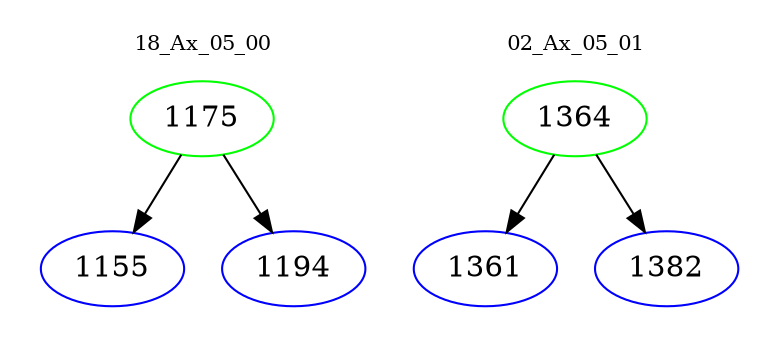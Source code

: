 digraph{
subgraph cluster_0 {
color = white
label = "18_Ax_05_00";
fontsize=10;
T0_1175 [label="1175", color="green"]
T0_1175 -> T0_1155 [color="black"]
T0_1155 [label="1155", color="blue"]
T0_1175 -> T0_1194 [color="black"]
T0_1194 [label="1194", color="blue"]
}
subgraph cluster_1 {
color = white
label = "02_Ax_05_01";
fontsize=10;
T1_1364 [label="1364", color="green"]
T1_1364 -> T1_1361 [color="black"]
T1_1361 [label="1361", color="blue"]
T1_1364 -> T1_1382 [color="black"]
T1_1382 [label="1382", color="blue"]
}
}
